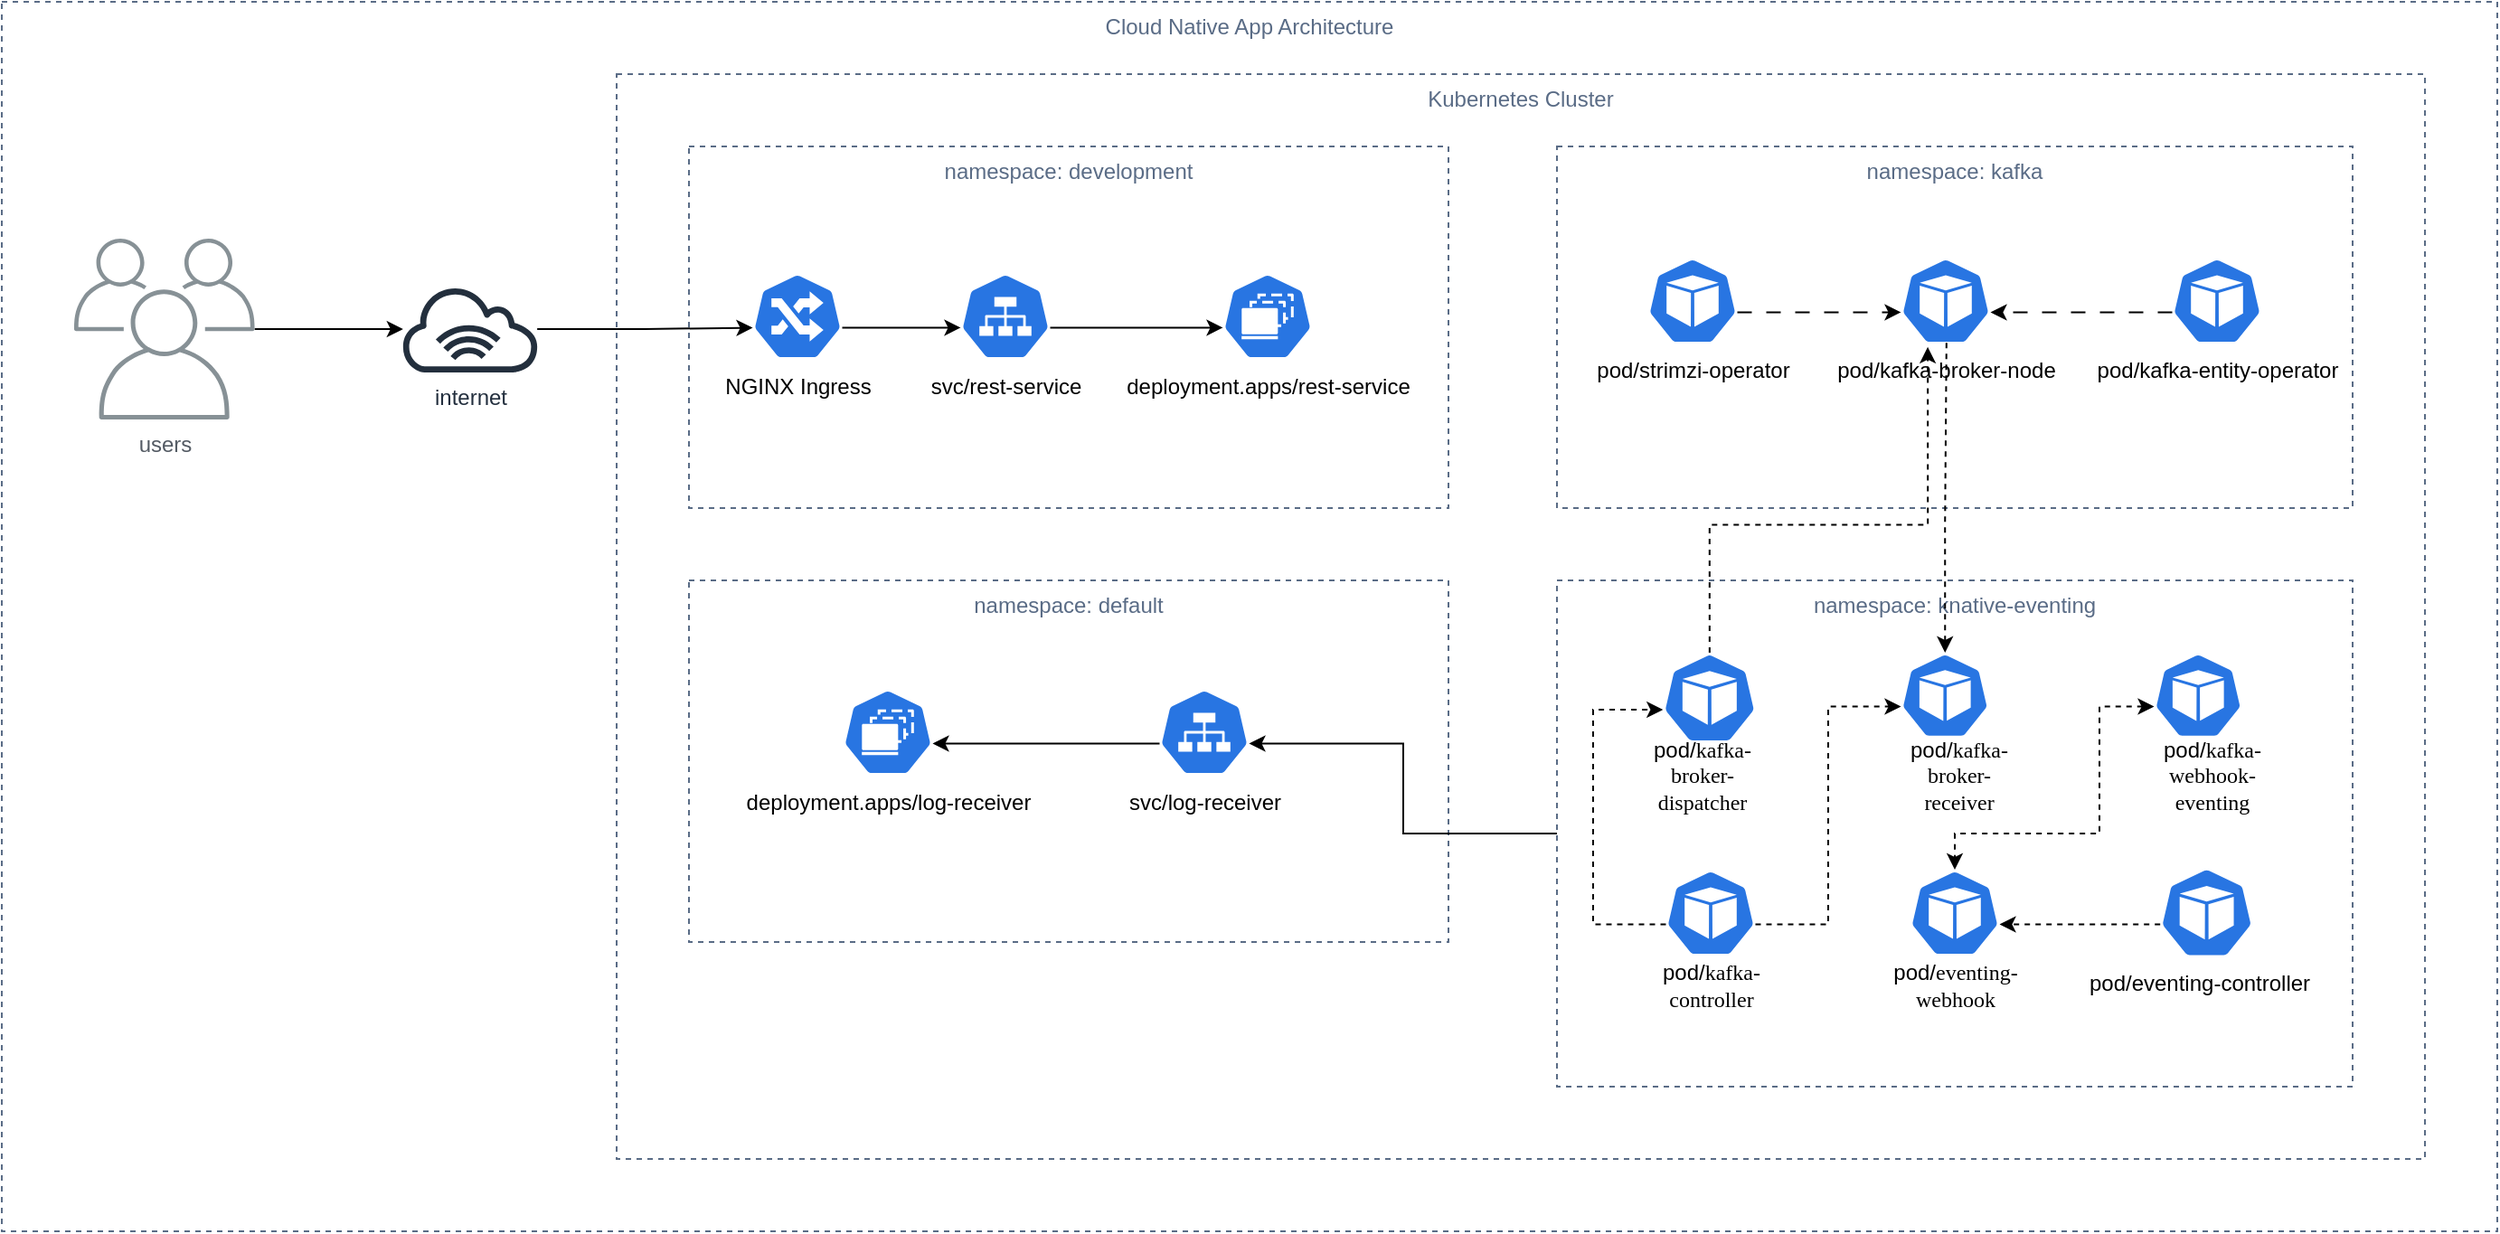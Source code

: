 <mxfile version="24.0.1" type="device">
  <diagram name="Page-1" id="Zsb-d6y0ri3_kKdMzWYg">
    <mxGraphModel dx="2175" dy="730" grid="1" gridSize="10" guides="1" tooltips="1" connect="1" arrows="1" fold="1" page="1" pageScale="1" pageWidth="1100" pageHeight="850" math="0" shadow="0">
      <root>
        <mxCell id="0" />
        <mxCell id="1" parent="0" />
        <mxCell id="bpZyM-wdqb_Q3J08ysqU-84" value="Cloud Native App Architecture" style="fillColor=none;strokeColor=#5A6C86;dashed=1;verticalAlign=top;fontStyle=0;fontColor=#5A6C86;whiteSpace=wrap;html=1;" parent="1" vertex="1">
          <mxGeometry x="-1040" y="40" width="1380" height="680" as="geometry" />
        </mxCell>
        <mxCell id="bpZyM-wdqb_Q3J08ysqU-8" style="edgeStyle=orthogonalEdgeStyle;rounded=0;orthogonalLoop=1;jettySize=auto;html=1;" parent="1" source="bpZyM-wdqb_Q3J08ysqU-1" target="bpZyM-wdqb_Q3J08ysqU-6" edge="1">
          <mxGeometry relative="1" as="geometry" />
        </mxCell>
        <mxCell id="bpZyM-wdqb_Q3J08ysqU-1" value="users" style="sketch=0;outlineConnect=0;gradientColor=none;fontColor=#545B64;strokeColor=none;fillColor=#879196;dashed=0;verticalLabelPosition=bottom;verticalAlign=top;align=center;html=1;fontSize=12;fontStyle=0;aspect=fixed;shape=mxgraph.aws4.illustration_users;pointerEvents=1" parent="1" vertex="1">
          <mxGeometry x="-1000.1" y="171" width="100" height="100" as="geometry" />
        </mxCell>
        <mxCell id="bpZyM-wdqb_Q3J08ysqU-2" value="Kubernetes Cluster" style="fillColor=none;strokeColor=#5A6C86;dashed=1;verticalAlign=top;fontStyle=0;fontColor=#5A6C86;whiteSpace=wrap;html=1;" parent="1" vertex="1">
          <mxGeometry x="-700" y="80" width="1000" height="600" as="geometry" />
        </mxCell>
        <mxCell id="bpZyM-wdqb_Q3J08ysqU-6" value="internet" style="sketch=0;outlineConnect=0;fontColor=#232F3E;gradientColor=none;fillColor=#232F3D;strokeColor=none;dashed=0;verticalLabelPosition=bottom;verticalAlign=top;align=center;html=1;fontSize=12;fontStyle=0;aspect=fixed;pointerEvents=1;shape=mxgraph.aws4.internet_alt1;" parent="1" vertex="1">
          <mxGeometry x="-820" y="197" width="78" height="48" as="geometry" />
        </mxCell>
        <mxCell id="bpZyM-wdqb_Q3J08ysqU-9" value="namespace: development" style="fillColor=none;strokeColor=#5A6C86;dashed=1;verticalAlign=top;fontStyle=0;fontColor=#5A6C86;whiteSpace=wrap;html=1;" parent="1" vertex="1">
          <mxGeometry x="-660" y="120" width="420" height="200" as="geometry" />
        </mxCell>
        <mxCell id="bpZyM-wdqb_Q3J08ysqU-12" value="" style="group" parent="1" vertex="1" connectable="0">
          <mxGeometry x="-650" y="190" width="100" height="78" as="geometry" />
        </mxCell>
        <mxCell id="bpZyM-wdqb_Q3J08ysqU-10" value="" style="aspect=fixed;sketch=0;html=1;dashed=0;whitespace=wrap;fillColor=#2875E2;strokeColor=#ffffff;points=[[0.005,0.63,0],[0.1,0.2,0],[0.9,0.2,0],[0.5,0,0],[0.995,0.63,0],[0.72,0.99,0],[0.5,1,0],[0.28,0.99,0]];shape=mxgraph.kubernetes.icon2;prIcon=ing" parent="bpZyM-wdqb_Q3J08ysqU-12" vertex="1">
          <mxGeometry x="25" width="50" height="48" as="geometry" />
        </mxCell>
        <mxCell id="bpZyM-wdqb_Q3J08ysqU-11" value="NGINX Ingress" style="text;html=1;align=center;verticalAlign=middle;resizable=0;points=[];autosize=1;strokeColor=none;fillColor=none;" parent="bpZyM-wdqb_Q3J08ysqU-12" vertex="1">
          <mxGeometry y="48" width="100" height="30" as="geometry" />
        </mxCell>
        <mxCell id="bpZyM-wdqb_Q3J08ysqU-13" style="edgeStyle=orthogonalEdgeStyle;rounded=0;orthogonalLoop=1;jettySize=auto;html=1;entryX=0.005;entryY=0.63;entryDx=0;entryDy=0;entryPerimeter=0;" parent="1" source="bpZyM-wdqb_Q3J08ysqU-6" target="bpZyM-wdqb_Q3J08ysqU-10" edge="1">
          <mxGeometry relative="1" as="geometry" />
        </mxCell>
        <mxCell id="bpZyM-wdqb_Q3J08ysqU-16" value="" style="group" parent="1" vertex="1" connectable="0">
          <mxGeometry x="-540" y="190" width="110" height="78" as="geometry" />
        </mxCell>
        <mxCell id="bpZyM-wdqb_Q3J08ysqU-14" value="" style="aspect=fixed;sketch=0;html=1;dashed=0;whitespace=wrap;fillColor=#2875E2;strokeColor=#ffffff;points=[[0.005,0.63,0],[0.1,0.2,0],[0.9,0.2,0],[0.5,0,0],[0.995,0.63,0],[0.72,0.99,0],[0.5,1,0],[0.28,0.99,0]];shape=mxgraph.kubernetes.icon2;prIcon=svc" parent="bpZyM-wdqb_Q3J08ysqU-16" vertex="1">
          <mxGeometry x="30" width="50" height="48" as="geometry" />
        </mxCell>
        <mxCell id="bpZyM-wdqb_Q3J08ysqU-15" value="svc/rest-service" style="text;html=1;align=center;verticalAlign=middle;resizable=0;points=[];autosize=1;strokeColor=none;fillColor=none;" parent="bpZyM-wdqb_Q3J08ysqU-16" vertex="1">
          <mxGeometry y="48" width="110" height="30" as="geometry" />
        </mxCell>
        <mxCell id="bpZyM-wdqb_Q3J08ysqU-21" value="" style="group" parent="1" vertex="1" connectable="0">
          <mxGeometry x="-430" y="190" width="180" height="78" as="geometry" />
        </mxCell>
        <mxCell id="bpZyM-wdqb_Q3J08ysqU-19" value="" style="aspect=fixed;sketch=0;html=1;dashed=0;whitespace=wrap;fillColor=#2875E2;strokeColor=#ffffff;points=[[0.005,0.63,0],[0.1,0.2,0],[0.9,0.2,0],[0.5,0,0],[0.995,0.63,0],[0.72,0.99,0],[0.5,1,0],[0.28,0.99,0]];shape=mxgraph.kubernetes.icon2;prIcon=ds" parent="bpZyM-wdqb_Q3J08ysqU-21" vertex="1">
          <mxGeometry x="65" width="50" height="48" as="geometry" />
        </mxCell>
        <mxCell id="bpZyM-wdqb_Q3J08ysqU-20" value="deployment.apps/rest-service" style="text;html=1;align=center;verticalAlign=middle;resizable=0;points=[];autosize=1;strokeColor=none;fillColor=none;" parent="bpZyM-wdqb_Q3J08ysqU-21" vertex="1">
          <mxGeometry y="48" width="180" height="30" as="geometry" />
        </mxCell>
        <mxCell id="bpZyM-wdqb_Q3J08ysqU-23" value="namespace: default" style="fillColor=none;strokeColor=#5A6C86;dashed=1;verticalAlign=top;fontStyle=0;fontColor=#5A6C86;whiteSpace=wrap;html=1;" parent="1" vertex="1">
          <mxGeometry x="-660" y="360" width="420" height="200" as="geometry" />
        </mxCell>
        <mxCell id="bpZyM-wdqb_Q3J08ysqU-24" value="" style="group" parent="1" vertex="1" connectable="0">
          <mxGeometry x="-640" y="420" width="180" height="78" as="geometry" />
        </mxCell>
        <mxCell id="bpZyM-wdqb_Q3J08ysqU-25" value="" style="aspect=fixed;sketch=0;html=1;dashed=0;whitespace=wrap;fillColor=#2875E2;strokeColor=#ffffff;points=[[0.005,0.63,0],[0.1,0.2,0],[0.9,0.2,0],[0.5,0,0],[0.995,0.63,0],[0.72,0.99,0],[0.5,1,0],[0.28,0.99,0]];shape=mxgraph.kubernetes.icon2;prIcon=ds" parent="bpZyM-wdqb_Q3J08ysqU-24" vertex="1">
          <mxGeometry x="65" width="50" height="48" as="geometry" />
        </mxCell>
        <mxCell id="bpZyM-wdqb_Q3J08ysqU-26" value="deployment.apps/log-receiver" style="text;html=1;align=center;verticalAlign=middle;resizable=0;points=[];autosize=1;strokeColor=none;fillColor=none;" parent="bpZyM-wdqb_Q3J08ysqU-24" vertex="1">
          <mxGeometry y="48" width="180" height="30" as="geometry" />
        </mxCell>
        <mxCell id="bpZyM-wdqb_Q3J08ysqU-27" style="edgeStyle=orthogonalEdgeStyle;rounded=0;orthogonalLoop=1;jettySize=auto;html=1;exitX=0.995;exitY=0.63;exitDx=0;exitDy=0;exitPerimeter=0;entryX=0.005;entryY=0.63;entryDx=0;entryDy=0;entryPerimeter=0;" parent="1" source="bpZyM-wdqb_Q3J08ysqU-10" target="bpZyM-wdqb_Q3J08ysqU-14" edge="1">
          <mxGeometry relative="1" as="geometry" />
        </mxCell>
        <mxCell id="bpZyM-wdqb_Q3J08ysqU-28" style="edgeStyle=orthogonalEdgeStyle;rounded=0;orthogonalLoop=1;jettySize=auto;html=1;exitX=0.995;exitY=0.63;exitDx=0;exitDy=0;exitPerimeter=0;entryX=0.005;entryY=0.63;entryDx=0;entryDy=0;entryPerimeter=0;" parent="1" source="bpZyM-wdqb_Q3J08ysqU-14" target="bpZyM-wdqb_Q3J08ysqU-19" edge="1">
          <mxGeometry relative="1" as="geometry" />
        </mxCell>
        <mxCell id="bpZyM-wdqb_Q3J08ysqU-29" value="" style="group" parent="1" vertex="1" connectable="0">
          <mxGeometry x="-430" y="420" width="110" height="78" as="geometry" />
        </mxCell>
        <mxCell id="bpZyM-wdqb_Q3J08ysqU-30" value="" style="aspect=fixed;sketch=0;html=1;dashed=0;whitespace=wrap;fillColor=#2875E2;strokeColor=#ffffff;points=[[0.005,0.63,0],[0.1,0.2,0],[0.9,0.2,0],[0.5,0,0],[0.995,0.63,0],[0.72,0.99,0],[0.5,1,0],[0.28,0.99,0]];shape=mxgraph.kubernetes.icon2;prIcon=svc" parent="bpZyM-wdqb_Q3J08ysqU-29" vertex="1">
          <mxGeometry x="30" width="50" height="48" as="geometry" />
        </mxCell>
        <mxCell id="bpZyM-wdqb_Q3J08ysqU-31" value="svc/log-receiver" style="text;html=1;align=center;verticalAlign=middle;resizable=0;points=[];autosize=1;strokeColor=none;fillColor=none;" parent="bpZyM-wdqb_Q3J08ysqU-29" vertex="1">
          <mxGeometry y="48" width="110" height="30" as="geometry" />
        </mxCell>
        <mxCell id="bpZyM-wdqb_Q3J08ysqU-32" style="edgeStyle=orthogonalEdgeStyle;rounded=0;orthogonalLoop=1;jettySize=auto;html=1;exitX=0.005;exitY=0.63;exitDx=0;exitDy=0;exitPerimeter=0;entryX=0.995;entryY=0.63;entryDx=0;entryDy=0;entryPerimeter=0;" parent="1" source="bpZyM-wdqb_Q3J08ysqU-30" target="bpZyM-wdqb_Q3J08ysqU-25" edge="1">
          <mxGeometry relative="1" as="geometry" />
        </mxCell>
        <mxCell id="bpZyM-wdqb_Q3J08ysqU-33" value="namespace:&amp;nbsp;knative-eventing" style="fillColor=none;strokeColor=#5A6C86;dashed=1;verticalAlign=top;fontStyle=0;fontColor=#5A6C86;whiteSpace=wrap;html=1;" parent="1" vertex="1">
          <mxGeometry x="-180" y="360" width="440" height="280" as="geometry" />
        </mxCell>
        <mxCell id="bpZyM-wdqb_Q3J08ysqU-34" value="namespace: kafka" style="fillColor=none;strokeColor=#5A6C86;dashed=1;verticalAlign=top;fontStyle=0;fontColor=#5A6C86;whiteSpace=wrap;html=1;" parent="1" vertex="1">
          <mxGeometry x="-180" y="120" width="440" height="200" as="geometry" />
        </mxCell>
        <mxCell id="bpZyM-wdqb_Q3J08ysqU-37" value="" style="group" parent="1" vertex="1" connectable="0">
          <mxGeometry x="-180" y="181.5" width="150" height="77" as="geometry" />
        </mxCell>
        <mxCell id="bpZyM-wdqb_Q3J08ysqU-35" value="" style="aspect=fixed;sketch=0;html=1;dashed=0;whitespace=wrap;fillColor=#2875E2;strokeColor=#ffffff;points=[[0.005,0.63,0],[0.1,0.2,0],[0.9,0.2,0],[0.5,0,0],[0.995,0.63,0],[0.72,0.99,0],[0.5,1,0],[0.28,0.99,0]];shape=mxgraph.kubernetes.icon2;prIcon=pod" parent="bpZyM-wdqb_Q3J08ysqU-37" vertex="1">
          <mxGeometry x="50" width="50" height="48" as="geometry" />
        </mxCell>
        <mxCell id="bpZyM-wdqb_Q3J08ysqU-36" value="pod/strimzi-operator" style="text;html=1;align=center;verticalAlign=middle;resizable=0;points=[];autosize=1;strokeColor=none;fillColor=none;" parent="bpZyM-wdqb_Q3J08ysqU-37" vertex="1">
          <mxGeometry x="10" y="47" width="130" height="30" as="geometry" />
        </mxCell>
        <mxCell id="bpZyM-wdqb_Q3J08ysqU-38" value="" style="group" parent="1" vertex="1" connectable="0">
          <mxGeometry x="-40" y="181.5" width="150" height="77" as="geometry" />
        </mxCell>
        <mxCell id="bpZyM-wdqb_Q3J08ysqU-39" value="" style="aspect=fixed;sketch=0;html=1;dashed=0;whitespace=wrap;fillColor=#2875E2;strokeColor=#ffffff;points=[[0.005,0.63,0],[0.1,0.2,0],[0.9,0.2,0],[0.5,0,0],[0.995,0.63,0],[0.72,0.99,0],[0.5,1,0],[0.28,0.99,0]];shape=mxgraph.kubernetes.icon2;prIcon=pod" parent="bpZyM-wdqb_Q3J08ysqU-38" vertex="1">
          <mxGeometry x="50" width="50" height="48" as="geometry" />
        </mxCell>
        <mxCell id="bpZyM-wdqb_Q3J08ysqU-40" value="pod/kafka-broker-node" style="text;html=1;align=center;verticalAlign=middle;resizable=0;points=[];autosize=1;strokeColor=none;fillColor=none;" parent="bpZyM-wdqb_Q3J08ysqU-38" vertex="1">
          <mxGeometry x="5" y="47" width="140" height="30" as="geometry" />
        </mxCell>
        <mxCell id="bpZyM-wdqb_Q3J08ysqU-41" value="" style="group" parent="1" vertex="1" connectable="0">
          <mxGeometry x="110" y="181.5" width="155" height="77" as="geometry" />
        </mxCell>
        <mxCell id="bpZyM-wdqb_Q3J08ysqU-42" value="" style="aspect=fixed;sketch=0;html=1;dashed=0;whitespace=wrap;fillColor=#2875E2;strokeColor=#ffffff;points=[[0.005,0.63,0],[0.1,0.2,0],[0.9,0.2,0],[0.5,0,0],[0.995,0.63,0],[0.72,0.99,0],[0.5,1,0],[0.28,0.99,0]];shape=mxgraph.kubernetes.icon2;prIcon=pod" parent="bpZyM-wdqb_Q3J08ysqU-41" vertex="1">
          <mxGeometry x="50" width="50" height="48" as="geometry" />
        </mxCell>
        <mxCell id="bpZyM-wdqb_Q3J08ysqU-43" value="pod/kafka-entity-operator" style="text;html=1;align=center;verticalAlign=middle;resizable=0;points=[];autosize=1;strokeColor=none;fillColor=none;" parent="bpZyM-wdqb_Q3J08ysqU-41" vertex="1">
          <mxGeometry x="-5" y="47" width="160" height="30" as="geometry" />
        </mxCell>
        <mxCell id="bpZyM-wdqb_Q3J08ysqU-44" style="edgeStyle=orthogonalEdgeStyle;rounded=0;orthogonalLoop=1;jettySize=auto;html=1;exitX=0.995;exitY=0.63;exitDx=0;exitDy=0;exitPerimeter=0;entryX=0.005;entryY=0.63;entryDx=0;entryDy=0;entryPerimeter=0;dashed=1;dashPattern=8 8;" parent="1" source="bpZyM-wdqb_Q3J08ysqU-35" target="bpZyM-wdqb_Q3J08ysqU-39" edge="1">
          <mxGeometry relative="1" as="geometry" />
        </mxCell>
        <mxCell id="bpZyM-wdqb_Q3J08ysqU-45" style="edgeStyle=orthogonalEdgeStyle;rounded=0;orthogonalLoop=1;jettySize=auto;html=1;exitX=0.005;exitY=0.63;exitDx=0;exitDy=0;exitPerimeter=0;entryX=0.995;entryY=0.63;entryDx=0;entryDy=0;entryPerimeter=0;dashed=1;dashPattern=8 8;" parent="1" source="bpZyM-wdqb_Q3J08ysqU-42" target="bpZyM-wdqb_Q3J08ysqU-39" edge="1">
          <mxGeometry relative="1" as="geometry" />
        </mxCell>
        <mxCell id="bpZyM-wdqb_Q3J08ysqU-56" value="" style="group" parent="1" vertex="1" connectable="0">
          <mxGeometry x="-180" y="400" width="160" height="87" as="geometry" />
        </mxCell>
        <mxCell id="bpZyM-wdqb_Q3J08ysqU-57" value="" style="aspect=fixed;sketch=0;html=1;dashed=0;whitespace=wrap;fillColor=#2875E2;strokeColor=#ffffff;points=[[0.005,0.63,0],[0.1,0.2,0],[0.9,0.2,0],[0.5,0,0],[0.995,0.63,0],[0.72,0.99,0],[0.5,1,0],[0.28,0.99,0]];shape=mxgraph.kubernetes.icon2;prIcon=pod" parent="bpZyM-wdqb_Q3J08ysqU-56" vertex="1">
          <mxGeometry x="58.38" width="52.08" height="50" as="geometry" />
        </mxCell>
        <mxCell id="bpZyM-wdqb_Q3J08ysqU-58" value="pod/&lt;span style=&quot;font-variant-ligatures: no-common-ligatures; font-family: &amp;quot;FiraCode Nerd Font&amp;quot;; text-align: start; text-wrap: wrap; background-color: initial;&quot;&gt;kafka-broker-dispatcher&lt;/span&gt;" style="text;html=1;align=center;verticalAlign=middle;resizable=0;points=[];autosize=1;strokeColor=none;fillColor=none;" parent="bpZyM-wdqb_Q3J08ysqU-56" vertex="1">
          <mxGeometry x="-30.27" y="53.104" width="220" height="30" as="geometry" />
        </mxCell>
        <mxCell id="bpZyM-wdqb_Q3J08ysqU-59" value="" style="group" parent="1" vertex="1" connectable="0">
          <mxGeometry x="-40" y="400" width="160" height="87" as="geometry" />
        </mxCell>
        <mxCell id="bpZyM-wdqb_Q3J08ysqU-60" value="" style="aspect=fixed;sketch=0;html=1;dashed=0;whitespace=wrap;fillColor=#2875E2;strokeColor=#ffffff;points=[[0.005,0.63,0],[0.1,0.2,0],[0.9,0.2,0],[0.5,0,0],[0.995,0.63,0],[0.72,0.99,0],[0.5,1,0],[0.28,0.99,0]];shape=mxgraph.kubernetes.icon2;prIcon=pod" parent="bpZyM-wdqb_Q3J08ysqU-59" vertex="1">
          <mxGeometry x="50" width="49.25" height="47.28" as="geometry" />
        </mxCell>
        <mxCell id="bpZyM-wdqb_Q3J08ysqU-61" value="pod/&lt;span style=&quot;font-variant-ligatures: no-common-ligatures; font-family: &amp;quot;FiraCode Nerd Font&amp;quot;; text-align: start; text-wrap: wrap; background-color: initial;&quot;&gt;kafka-broker-receiver&lt;/span&gt;" style="text;html=1;align=center;verticalAlign=middle;resizable=0;points=[];autosize=1;strokeColor=none;fillColor=none;" parent="bpZyM-wdqb_Q3J08ysqU-59" vertex="1">
          <mxGeometry x="-18.045" y="53.104" width="200" height="30" as="geometry" />
        </mxCell>
        <mxCell id="bpZyM-wdqb_Q3J08ysqU-46" value="" style="group" parent="1" vertex="1" connectable="0">
          <mxGeometry x="100" y="518.83" width="160" height="80" as="geometry" />
        </mxCell>
        <mxCell id="bpZyM-wdqb_Q3J08ysqU-47" value="" style="aspect=fixed;sketch=0;html=1;dashed=0;whitespace=wrap;fillColor=#2875E2;strokeColor=#ffffff;points=[[0.005,0.63,0],[0.1,0.2,0],[0.9,0.2,0],[0.5,0,0],[0.995,0.63,0],[0.72,0.99,0],[0.5,1,0],[0.28,0.99,0]];shape=mxgraph.kubernetes.icon2;prIcon=pod" parent="bpZyM-wdqb_Q3J08ysqU-46" vertex="1">
          <mxGeometry x="53.333" width="51.948" height="49.87" as="geometry" />
        </mxCell>
        <mxCell id="bpZyM-wdqb_Q3J08ysqU-48" value="pod/eventing-controller" style="text;html=1;align=center;verticalAlign=middle;resizable=0;points=[];autosize=1;strokeColor=none;fillColor=none;" parent="bpZyM-wdqb_Q3J08ysqU-46" vertex="1">
          <mxGeometry y="48.831" width="150" height="30" as="geometry" />
        </mxCell>
        <mxCell id="bpZyM-wdqb_Q3J08ysqU-62" style="edgeStyle=orthogonalEdgeStyle;rounded=0;orthogonalLoop=1;jettySize=auto;html=1;exitX=0.005;exitY=0.63;exitDx=0;exitDy=0;exitPerimeter=0;entryX=0.995;entryY=0.63;entryDx=0;entryDy=0;entryPerimeter=0;dashed=1;" parent="1" source="bpZyM-wdqb_Q3J08ysqU-47" target="bpZyM-wdqb_Q3J08ysqU-50" edge="1">
          <mxGeometry relative="1" as="geometry" />
        </mxCell>
        <mxCell id="bpZyM-wdqb_Q3J08ysqU-66" value="" style="group" parent="1" vertex="1" connectable="0">
          <mxGeometry x="-45" y="520" width="170" height="78.831" as="geometry" />
        </mxCell>
        <mxCell id="bpZyM-wdqb_Q3J08ysqU-50" value="" style="aspect=fixed;sketch=0;html=1;dashed=0;whitespace=wrap;fillColor=#2875E2;strokeColor=#ffffff;points=[[0.005,0.63,0],[0.1,0.2,0],[0.9,0.2,0],[0.5,0,0],[0.995,0.63,0],[0.72,0.99,0],[0.5,1,0],[0.28,0.99,0]];shape=mxgraph.kubernetes.icon2;prIcon=pod" parent="bpZyM-wdqb_Q3J08ysqU-66" vertex="1">
          <mxGeometry x="60" width="50" height="48" as="geometry" />
        </mxCell>
        <mxCell id="bpZyM-wdqb_Q3J08ysqU-51" value="pod/&lt;span style=&quot;font-variant-ligatures: no-common-ligatures; font-family: &amp;quot;FiraCode Nerd Font&amp;quot;; text-align: start; text-wrap: wrap; background-color: initial;&quot;&gt;eventing-webhook&lt;/span&gt;" style="text;html=1;align=center;verticalAlign=middle;resizable=0;points=[];autosize=1;strokeColor=none;fillColor=none;" parent="bpZyM-wdqb_Q3J08ysqU-66" vertex="1">
          <mxGeometry y="48.831" width="170" height="30" as="geometry" />
        </mxCell>
        <mxCell id="bpZyM-wdqb_Q3J08ysqU-67" value="" style="group" parent="1" vertex="1" connectable="0">
          <mxGeometry x="-180" y="520" width="170" height="78.831" as="geometry" />
        </mxCell>
        <mxCell id="bpZyM-wdqb_Q3J08ysqU-68" value="" style="aspect=fixed;sketch=0;html=1;dashed=0;whitespace=wrap;fillColor=#2875E2;strokeColor=#ffffff;points=[[0.005,0.63,0],[0.1,0.2,0],[0.9,0.2,0],[0.5,0,0],[0.995,0.63,0],[0.72,0.99,0],[0.5,1,0],[0.28,0.99,0]];shape=mxgraph.kubernetes.icon2;prIcon=pod" parent="bpZyM-wdqb_Q3J08ysqU-67" vertex="1">
          <mxGeometry x="60" width="50" height="48" as="geometry" />
        </mxCell>
        <mxCell id="bpZyM-wdqb_Q3J08ysqU-69" value="pod/&lt;span style=&quot;font-variant-ligatures: no-common-ligatures; font-family: &amp;quot;FiraCode Nerd Font&amp;quot;; text-align: start; text-wrap: wrap; background-color: initial;&quot;&gt;kafka-controller&lt;/span&gt;" style="text;html=1;align=center;verticalAlign=middle;resizable=0;points=[];autosize=1;strokeColor=none;fillColor=none;" parent="bpZyM-wdqb_Q3J08ysqU-67" vertex="1">
          <mxGeometry y="48.831" width="170" height="30" as="geometry" />
        </mxCell>
        <mxCell id="bpZyM-wdqb_Q3J08ysqU-73" style="edgeStyle=orthogonalEdgeStyle;rounded=0;orthogonalLoop=1;jettySize=auto;html=1;exitX=0.995;exitY=0.63;exitDx=0;exitDy=0;exitPerimeter=0;entryX=0.005;entryY=0.63;entryDx=0;entryDy=0;entryPerimeter=0;dashed=1;" parent="1" source="bpZyM-wdqb_Q3J08ysqU-68" target="bpZyM-wdqb_Q3J08ysqU-60" edge="1">
          <mxGeometry relative="1" as="geometry" />
        </mxCell>
        <mxCell id="bpZyM-wdqb_Q3J08ysqU-74" style="edgeStyle=orthogonalEdgeStyle;rounded=0;orthogonalLoop=1;jettySize=auto;html=1;exitX=0.005;exitY=0.63;exitDx=0;exitDy=0;exitPerimeter=0;entryX=0.005;entryY=0.63;entryDx=0;entryDy=0;entryPerimeter=0;dashed=1;" parent="1" source="bpZyM-wdqb_Q3J08ysqU-68" target="bpZyM-wdqb_Q3J08ysqU-57" edge="1">
          <mxGeometry relative="1" as="geometry">
            <Array as="points">
              <mxPoint x="-160" y="550" />
              <mxPoint x="-160" y="432" />
            </Array>
          </mxGeometry>
        </mxCell>
        <mxCell id="bpZyM-wdqb_Q3J08ysqU-75" value="" style="group" parent="1" vertex="1" connectable="0">
          <mxGeometry x="100" y="400" width="186.955" height="87" as="geometry" />
        </mxCell>
        <mxCell id="bpZyM-wdqb_Q3J08ysqU-76" value="" style="aspect=fixed;sketch=0;html=1;dashed=0;whitespace=wrap;fillColor=#2875E2;strokeColor=#ffffff;points=[[0.005,0.63,0],[0.1,0.2,0],[0.9,0.2,0],[0.5,0,0],[0.995,0.63,0],[0.72,0.99,0],[0.5,1,0],[0.28,0.99,0]];shape=mxgraph.kubernetes.icon2;prIcon=pod" parent="bpZyM-wdqb_Q3J08ysqU-75" vertex="1">
          <mxGeometry x="50" width="49.25" height="47.28" as="geometry" />
        </mxCell>
        <mxCell id="bpZyM-wdqb_Q3J08ysqU-77" value="pod/&lt;span style=&quot;font-variant-ligatures: no-common-ligatures; font-family: &amp;quot;FiraCode Nerd Font&amp;quot;; text-align: start; text-wrap: wrap; background-color: initial;&quot;&gt;kafka-webhook-eventing&lt;/span&gt;" style="text;html=1;align=center;verticalAlign=middle;resizable=0;points=[];autosize=1;strokeColor=none;fillColor=none;" parent="bpZyM-wdqb_Q3J08ysqU-75" vertex="1">
          <mxGeometry x="-23.045" y="53.104" width="210" height="30" as="geometry" />
        </mxCell>
        <mxCell id="bpZyM-wdqb_Q3J08ysqU-78" style="edgeStyle=orthogonalEdgeStyle;rounded=0;orthogonalLoop=1;jettySize=auto;html=1;exitX=0.005;exitY=0.63;exitDx=0;exitDy=0;exitPerimeter=0;entryX=0.5;entryY=0;entryDx=0;entryDy=0;entryPerimeter=0;dashed=1;startArrow=classic;startFill=1;" parent="1" source="bpZyM-wdqb_Q3J08ysqU-76" target="bpZyM-wdqb_Q3J08ysqU-50" edge="1">
          <mxGeometry relative="1" as="geometry">
            <Array as="points">
              <mxPoint x="120" y="430" />
              <mxPoint x="120" y="500" />
              <mxPoint x="40" y="500" />
            </Array>
          </mxGeometry>
        </mxCell>
        <mxCell id="bpZyM-wdqb_Q3J08ysqU-80" style="edgeStyle=orthogonalEdgeStyle;rounded=0;orthogonalLoop=1;jettySize=auto;html=1;exitX=0.5;exitY=0;exitDx=0;exitDy=0;exitPerimeter=0;entryX=0.503;entryY=-0.07;entryDx=0;entryDy=0;entryPerimeter=0;dashed=1;startArrow=classic;startFill=1;endArrow=none;endFill=0;" parent="1" source="bpZyM-wdqb_Q3J08ysqU-60" target="bpZyM-wdqb_Q3J08ysqU-40" edge="1">
          <mxGeometry relative="1" as="geometry" />
        </mxCell>
        <mxCell id="bpZyM-wdqb_Q3J08ysqU-82" style="edgeStyle=orthogonalEdgeStyle;rounded=0;orthogonalLoop=1;jettySize=auto;html=1;exitX=0.5;exitY=0;exitDx=0;exitDy=0;exitPerimeter=0;entryX=0.429;entryY=0.081;entryDx=0;entryDy=0;entryPerimeter=0;dashed=1;" parent="1" source="bpZyM-wdqb_Q3J08ysqU-57" target="bpZyM-wdqb_Q3J08ysqU-40" edge="1">
          <mxGeometry relative="1" as="geometry" />
        </mxCell>
        <mxCell id="bpZyM-wdqb_Q3J08ysqU-83" style="edgeStyle=orthogonalEdgeStyle;rounded=0;orthogonalLoop=1;jettySize=auto;html=1;entryX=0.995;entryY=0.63;entryDx=0;entryDy=0;entryPerimeter=0;" parent="1" source="bpZyM-wdqb_Q3J08ysqU-33" target="bpZyM-wdqb_Q3J08ysqU-30" edge="1">
          <mxGeometry relative="1" as="geometry" />
        </mxCell>
      </root>
    </mxGraphModel>
  </diagram>
</mxfile>
